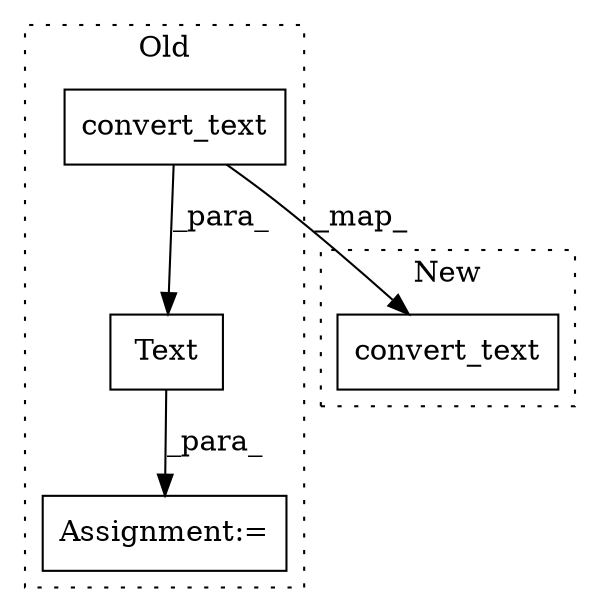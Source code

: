 digraph G {
subgraph cluster0 {
1 [label="convert_text" a="32" s="470,487" l="13,1" shape="box"];
3 [label="Text" a="32" s="465,488" l="5,1" shape="box"];
4 [label="Assignment:=" a="7" s="464" l="1" shape="box"];
label = "Old";
style="dotted";
}
subgraph cluster1 {
2 [label="convert_text" a="32" s="444,461" l="13,1" shape="box"];
label = "New";
style="dotted";
}
1 -> 3 [label="_para_"];
1 -> 2 [label="_map_"];
3 -> 4 [label="_para_"];
}